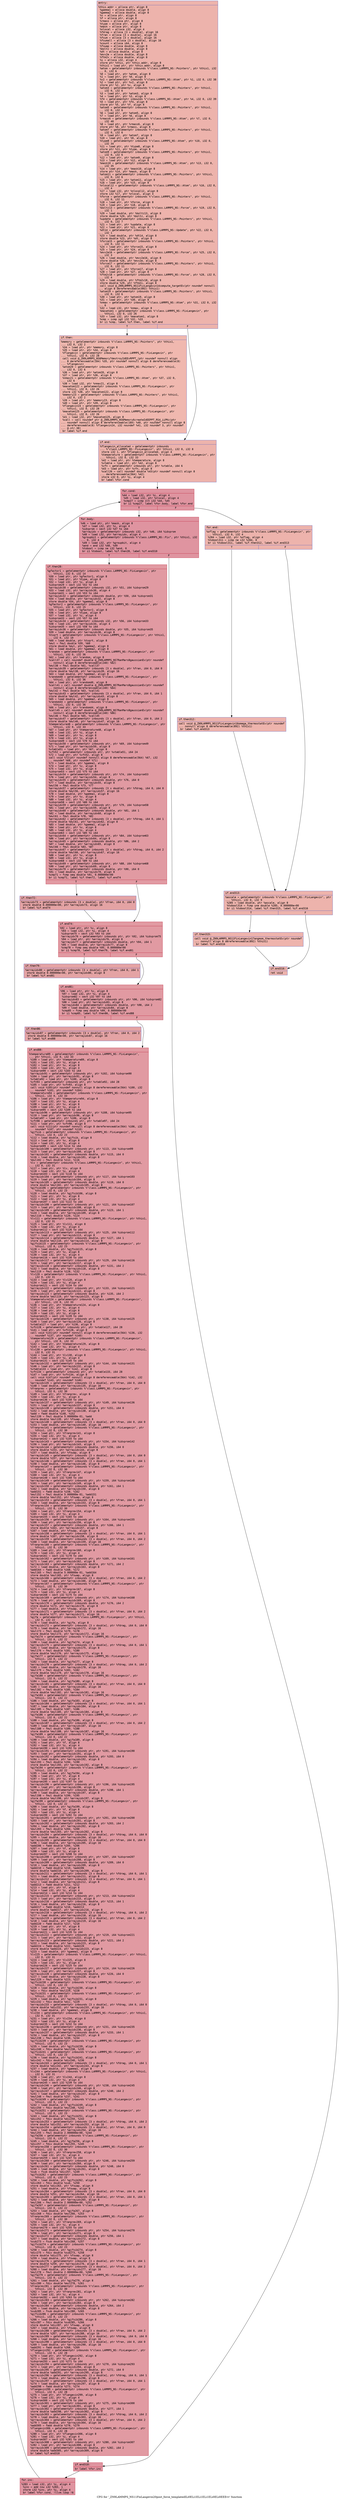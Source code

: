 digraph "CFG for '_ZN9LAMMPS_NS11FixLangevin20post_force_templatedILi0ELi1ELi1ELi1ELi0ELi0EEEvv' function" {
	label="CFG for '_ZN9LAMMPS_NS11FixLangevin20post_force_templatedILi0ELi1ELi1ELi1ELi0ELi0EEEvv' function";

	Node0x55e6b206ed30 [shape=record,color="#3d50c3ff", style=filled, fillcolor="#d6524470" fontname="Courier",label="{entry:\l|  %this.addr = alloca ptr, align 8\l  %gamma1 = alloca double, align 8\l  %gamma2 = alloca double, align 8\l  %v = alloca ptr, align 8\l  %f = alloca ptr, align 8\l  %rmass = alloca ptr, align 8\l  %type = alloca ptr, align 8\l  %mask = alloca ptr, align 8\l  %nlocal = alloca i32, align 4\l  %fdrag = alloca [3 x double], align 16\l  %fran = alloca [3 x double], align 16\l  %fsum = alloca [3 x double], align 16\l  %fsumall = alloca [3 x double], align 16\l  %count = alloca i64, align 8\l  %fswap = alloca double, align 8\l  %boltz = alloca double, align 8\l  %dt = alloca double, align 8\l  %mvv2e = alloca double, align 8\l  %ftm2v = alloca double, align 8\l  %i = alloca i32, align 4\l  store ptr %this, ptr %this.addr, align 8\l  %this1 = load ptr, ptr %this.addr, align 8\l  %atom = getelementptr inbounds %\"class.LAMMPS_NS::Pointers\", ptr %this1, i32\l... 0, i32 6\l  %0 = load ptr, ptr %atom, align 8\l  %1 = load ptr, ptr %0, align 8\l  %v2 = getelementptr inbounds %\"class.LAMMPS_NS::Atom\", ptr %1, i32 0, i32 38\l  %2 = load ptr, ptr %v2, align 8\l  store ptr %2, ptr %v, align 8\l  %atom3 = getelementptr inbounds %\"class.LAMMPS_NS::Pointers\", ptr %this1,\l... i32 0, i32 6\l  %3 = load ptr, ptr %atom3, align 8\l  %4 = load ptr, ptr %3, align 8\l  %f4 = getelementptr inbounds %\"class.LAMMPS_NS::Atom\", ptr %4, i32 0, i32 39\l  %5 = load ptr, ptr %f4, align 8\l  store ptr %5, ptr %f, align 8\l  %atom5 = getelementptr inbounds %\"class.LAMMPS_NS::Pointers\", ptr %this1,\l... i32 0, i32 6\l  %6 = load ptr, ptr %atom5, align 8\l  %7 = load ptr, ptr %6, align 8\l  %rmass6 = getelementptr inbounds %\"class.LAMMPS_NS::Atom\", ptr %7, i32 0,\l... i32 40\l  %8 = load ptr, ptr %rmass6, align 8\l  store ptr %8, ptr %rmass, align 8\l  %atom7 = getelementptr inbounds %\"class.LAMMPS_NS::Pointers\", ptr %this1,\l... i32 0, i32 6\l  %9 = load ptr, ptr %atom7, align 8\l  %10 = load ptr, ptr %9, align 8\l  %type8 = getelementptr inbounds %\"class.LAMMPS_NS::Atom\", ptr %10, i32 0,\l... i32 34\l  %11 = load ptr, ptr %type8, align 8\l  store ptr %11, ptr %type, align 8\l  %atom9 = getelementptr inbounds %\"class.LAMMPS_NS::Pointers\", ptr %this1,\l... i32 0, i32 6\l  %12 = load ptr, ptr %atom9, align 8\l  %13 = load ptr, ptr %12, align 8\l  %mask10 = getelementptr inbounds %\"class.LAMMPS_NS::Atom\", ptr %13, i32 0,\l... i32 35\l  %14 = load ptr, ptr %mask10, align 8\l  store ptr %14, ptr %mask, align 8\l  %atom11 = getelementptr inbounds %\"class.LAMMPS_NS::Pointers\", ptr %this1,\l... i32 0, i32 6\l  %15 = load ptr, ptr %atom11, align 8\l  %16 = load ptr, ptr %15, align 8\l  %nlocal12 = getelementptr inbounds %\"class.LAMMPS_NS::Atom\", ptr %16, i32 0,\l... i32 4\l  %17 = load i32, ptr %nlocal12, align 8\l  store i32 %17, ptr %nlocal, align 4\l  %force = getelementptr inbounds %\"class.LAMMPS_NS::Pointers\", ptr %this1,\l... i32 0, i32 11\l  %18 = load ptr, ptr %force, align 8\l  %19 = load ptr, ptr %18, align 8\l  %boltz13 = getelementptr inbounds %\"class.LAMMPS_NS::Force\", ptr %19, i32 0,\l... i32 1\l  %20 = load double, ptr %boltz13, align 8\l  store double %20, ptr %boltz, align 8\l  %update = getelementptr inbounds %\"class.LAMMPS_NS::Pointers\", ptr %this1,\l... i32 0, i32 7\l  %21 = load ptr, ptr %update, align 8\l  %22 = load ptr, ptr %21, align 8\l  %dt14 = getelementptr inbounds %\"class.LAMMPS_NS::Update\", ptr %22, i32 0,\l... i32 1\l  %23 = load double, ptr %dt14, align 8\l  store double %23, ptr %dt, align 8\l  %force15 = getelementptr inbounds %\"class.LAMMPS_NS::Pointers\", ptr %this1,\l... i32 0, i32 11\l  %24 = load ptr, ptr %force15, align 8\l  %25 = load ptr, ptr %24, align 8\l  %mvv2e16 = getelementptr inbounds %\"class.LAMMPS_NS::Force\", ptr %25, i32 0,\l... i32 3\l  %26 = load double, ptr %mvv2e16, align 8\l  store double %26, ptr %mvv2e, align 8\l  %force17 = getelementptr inbounds %\"class.LAMMPS_NS::Pointers\", ptr %this1,\l... i32 0, i32 11\l  %27 = load ptr, ptr %force17, align 8\l  %28 = load ptr, ptr %27, align 8\l  %ftm2v18 = getelementptr inbounds %\"class.LAMMPS_NS::Force\", ptr %28, i32 0,\l... i32 4\l  %29 = load double, ptr %ftm2v18, align 8\l  store double %29, ptr %ftm2v, align 8\l  call void @_ZN9LAMMPS_NS11FixLangevin14compute_targetEv(ptr noundef nonnull\l... align 8 dereferenceable(892) %this1)\l  %atom19 = getelementptr inbounds %\"class.LAMMPS_NS::Pointers\", ptr %this1,\l... i32 0, i32 6\l  %30 = load ptr, ptr %atom19, align 8\l  %31 = load ptr, ptr %30, align 8\l  %nmax = getelementptr inbounds %\"class.LAMMPS_NS::Atom\", ptr %31, i32 0, i32\l... 6\l  %32 = load i32, ptr %nmax, align 8\l  %maxatom1 = getelementptr inbounds %\"class.LAMMPS_NS::FixLangevin\", ptr\l... %this1, i32 0, i32 26\l  %33 = load i32, ptr %maxatom1, align 8\l  %cmp = icmp sgt i32 %32, %33\l  br i1 %cmp, label %if.then, label %if.end\l|{<s0>T|<s1>F}}"];
	Node0x55e6b206ed30:s0 -> Node0x55e6b20859b0[tooltip="entry -> if.then\nProbability 50.00%" ];
	Node0x55e6b206ed30:s1 -> Node0x55e6b2085a20[tooltip="entry -> if.end\nProbability 50.00%" ];
	Node0x55e6b20859b0 [shape=record,color="#3d50c3ff", style=filled, fillcolor="#dc5d4a70" fontname="Courier",label="{if.then:\l|  %memory = getelementptr inbounds %\"class.LAMMPS_NS::Pointers\", ptr %this1,\l... i32 0, i32 2\l  %34 = load ptr, ptr %memory, align 8\l  %35 = load ptr, ptr %34, align 8\l  %flangevin = getelementptr inbounds %\"class.LAMMPS_NS::FixLangevin\", ptr\l... %this1, i32 0, i32 28\l  call void @_ZN9LAMMPS_NS6Memory7destroyIdEEvRPPT_(ptr noundef nonnull align\l... 8 dereferenceable(184) %35, ptr noundef nonnull align 8 dereferenceable(8)\l... %flangevin)\l  %atom20 = getelementptr inbounds %\"class.LAMMPS_NS::Pointers\", ptr %this1,\l... i32 0, i32 6\l  %36 = load ptr, ptr %atom20, align 8\l  %37 = load ptr, ptr %36, align 8\l  %nmax21 = getelementptr inbounds %\"class.LAMMPS_NS::Atom\", ptr %37, i32 0,\l... i32 6\l  %38 = load i32, ptr %nmax21, align 8\l  %maxatom122 = getelementptr inbounds %\"class.LAMMPS_NS::FixLangevin\", ptr\l... %this1, i32 0, i32 26\l  store i32 %38, ptr %maxatom122, align 8\l  %memory23 = getelementptr inbounds %\"class.LAMMPS_NS::Pointers\", ptr %this1,\l... i32 0, i32 2\l  %39 = load ptr, ptr %memory23, align 8\l  %40 = load ptr, ptr %39, align 8\l  %flangevin24 = getelementptr inbounds %\"class.LAMMPS_NS::FixLangevin\", ptr\l... %this1, i32 0, i32 28\l  %maxatom125 = getelementptr inbounds %\"class.LAMMPS_NS::FixLangevin\", ptr\l... %this1, i32 0, i32 26\l  %41 = load i32, ptr %maxatom125, align 8\l  %call = call noundef ptr @_ZN9LAMMPS_NS6Memory6createIdEEPPT_RS4_iiPKc(ptr\l... noundef nonnull align 8 dereferenceable(184) %40, ptr noundef nonnull align 8\l... dereferenceable(8) %flangevin24, i32 noundef %41, i32 noundef 3, ptr noundef\l... @.str.38)\l  br label %if.end\l}"];
	Node0x55e6b20859b0 -> Node0x55e6b2085a20[tooltip="if.then -> if.end\nProbability 100.00%" ];
	Node0x55e6b2085a20 [shape=record,color="#3d50c3ff", style=filled, fillcolor="#d6524470" fontname="Courier",label="{if.end:\l|  %flangevin_allocated = getelementptr inbounds\l... %\"class.LAMMPS_NS::FixLangevin\", ptr %this1, i32 0, i32 8\l  store i32 1, ptr %flangevin_allocated, align 4\l  %temperature = getelementptr inbounds %\"class.LAMMPS_NS::FixLangevin\", ptr\l... %this1, i32 0, i32 33\l  %42 = load ptr, ptr %temperature, align 8\l  %vtable = load ptr, ptr %42, align 8\l  %vfn = getelementptr inbounds ptr, ptr %vtable, i64 6\l  %43 = load ptr, ptr %vfn, align 8\l  %call26 = call noundef double %43(ptr noundef nonnull align 8\l... dereferenceable(564) %42)\l  store i32 0, ptr %i, align 4\l  br label %for.cond\l}"];
	Node0x55e6b2085a20 -> Node0x55e6b2087430[tooltip="if.end -> for.cond\nProbability 100.00%" ];
	Node0x55e6b2087430 [shape=record,color="#b70d28ff", style=filled, fillcolor="#b70d2870" fontname="Courier",label="{for.cond:\l|  %44 = load i32, ptr %i, align 4\l  %45 = load i32, ptr %nlocal, align 4\l  %cmp27 = icmp slt i32 %44, %45\l  br i1 %cmp27, label %for.body, label %for.end\l|{<s0>T|<s1>F}}"];
	Node0x55e6b2087430:s0 -> Node0x55e6b20876a0[tooltip="for.cond -> for.body\nProbability 96.88%" ];
	Node0x55e6b2087430:s1 -> Node0x55e6b20876f0[tooltip="for.cond -> for.end\nProbability 3.12%" ];
	Node0x55e6b20876a0 [shape=record,color="#b70d28ff", style=filled, fillcolor="#b70d2870" fontname="Courier",label="{for.body:\l|  %46 = load ptr, ptr %mask, align 8\l  %47 = load i32, ptr %i, align 4\l  %idxprom = sext i32 %47 to i64\l  %arrayidx = getelementptr inbounds i32, ptr %46, i64 %idxprom\l  %48 = load i32, ptr %arrayidx, align 4\l  %groupbit = getelementptr inbounds %\"class.LAMMPS_NS::Fix\", ptr %this1, i32\l... 0, i32 4\l  %49 = load i32, ptr %groupbit, align 4\l  %and = and i32 %48, %49\l  %tobool = icmp ne i32 %and, 0\l  br i1 %tobool, label %if.then28, label %if.end310\l|{<s0>T|<s1>F}}"];
	Node0x55e6b20876a0:s0 -> Node0x55e6b20885d0[tooltip="for.body -> if.then28\nProbability 62.50%" ];
	Node0x55e6b20876a0:s1 -> Node0x55e6b2088650[tooltip="for.body -> if.end310\nProbability 37.50%" ];
	Node0x55e6b20885d0 [shape=record,color="#b70d28ff", style=filled, fillcolor="#bb1b2c70" fontname="Courier",label="{if.then28:\l|  %gfactor1 = getelementptr inbounds %\"class.LAMMPS_NS::FixLangevin\", ptr\l... %this1, i32 0, i32 14\l  %50 = load ptr, ptr %gfactor1, align 8\l  %51 = load ptr, ptr %type, align 8\l  %52 = load i32, ptr %i, align 4\l  %idxprom29 = sext i32 %52 to i64\l  %arrayidx30 = getelementptr inbounds i32, ptr %51, i64 %idxprom29\l  %53 = load i32, ptr %arrayidx30, align 4\l  %idxprom31 = sext i32 %53 to i64\l  %arrayidx32 = getelementptr inbounds double, ptr %50, i64 %idxprom31\l  %54 = load double, ptr %arrayidx32, align 8\l  store double %54, ptr %gamma1, align 8\l  %gfactor2 = getelementptr inbounds %\"class.LAMMPS_NS::FixLangevin\", ptr\l... %this1, i32 0, i32 15\l  %55 = load ptr, ptr %gfactor2, align 8\l  %56 = load ptr, ptr %type, align 8\l  %57 = load i32, ptr %i, align 4\l  %idxprom33 = sext i32 %57 to i64\l  %arrayidx34 = getelementptr inbounds i32, ptr %56, i64 %idxprom33\l  %58 = load i32, ptr %arrayidx34, align 4\l  %idxprom35 = sext i32 %58 to i64\l  %arrayidx36 = getelementptr inbounds double, ptr %55, i64 %idxprom35\l  %59 = load double, ptr %arrayidx36, align 8\l  %tsqrt = getelementptr inbounds %\"class.LAMMPS_NS::FixLangevin\", ptr %this1,\l... i32 0, i32 19\l  %60 = load double, ptr %tsqrt, align 8\l  %mul = fmul double %59, %60\l  store double %mul, ptr %gamma2, align 8\l  %61 = load double, ptr %gamma2, align 8\l  %random = getelementptr inbounds %\"class.LAMMPS_NS::FixLangevin\", ptr\l... %this1, i32 0, i32 36\l  %62 = load ptr, ptr %random, align 8\l  %call37 = call noundef double @_ZN9LAMMPS_NS7RanMars8gaussianEv(ptr noundef\l... nonnull align 8 dereferenceable(240) %62)\l  %mul38 = fmul double %61, %call37\l  %arrayidx39 = getelementptr inbounds [3 x double], ptr %fran, i64 0, i64 0\l  store double %mul38, ptr %arrayidx39, align 16\l  %63 = load double, ptr %gamma2, align 8\l  %random40 = getelementptr inbounds %\"class.LAMMPS_NS::FixLangevin\", ptr\l... %this1, i32 0, i32 36\l  %64 = load ptr, ptr %random40, align 8\l  %call41 = call noundef double @_ZN9LAMMPS_NS7RanMars8gaussianEv(ptr noundef\l... nonnull align 8 dereferenceable(240) %64)\l  %mul42 = fmul double %63, %call41\l  %arrayidx43 = getelementptr inbounds [3 x double], ptr %fran, i64 0, i64 1\l  store double %mul42, ptr %arrayidx43, align 8\l  %65 = load double, ptr %gamma2, align 8\l  %random44 = getelementptr inbounds %\"class.LAMMPS_NS::FixLangevin\", ptr\l... %this1, i32 0, i32 36\l  %66 = load ptr, ptr %random44, align 8\l  %call45 = call noundef double @_ZN9LAMMPS_NS7RanMars8gaussianEv(ptr noundef\l... nonnull align 8 dereferenceable(240) %66)\l  %mul46 = fmul double %65, %call45\l  %arrayidx47 = getelementptr inbounds [3 x double], ptr %fran, i64 0, i64 2\l  store double %mul46, ptr %arrayidx47, align 16\l  %temperature48 = getelementptr inbounds %\"class.LAMMPS_NS::FixLangevin\", ptr\l... %this1, i32 0, i32 33\l  %67 = load ptr, ptr %temperature48, align 8\l  %68 = load i32, ptr %i, align 4\l  %69 = load ptr, ptr %v, align 8\l  %70 = load i32, ptr %i, align 4\l  %idxprom49 = sext i32 %70 to i64\l  %arrayidx50 = getelementptr inbounds ptr, ptr %69, i64 %idxprom49\l  %71 = load ptr, ptr %arrayidx50, align 8\l  %vtable51 = load ptr, ptr %67, align 8\l  %vfn52 = getelementptr inbounds ptr, ptr %vtable51, i64 24\l  %72 = load ptr, ptr %vfn52, align 8\l  call void %72(ptr noundef nonnull align 8 dereferenceable(564) %67, i32\l... noundef %68, ptr noundef %71)\l  %73 = load double, ptr %gamma1, align 8\l  %74 = load ptr, ptr %v, align 8\l  %75 = load i32, ptr %i, align 4\l  %idxprom53 = sext i32 %75 to i64\l  %arrayidx54 = getelementptr inbounds ptr, ptr %74, i64 %idxprom53\l  %76 = load ptr, ptr %arrayidx54, align 8\l  %arrayidx55 = getelementptr inbounds double, ptr %76, i64 0\l  %77 = load double, ptr %arrayidx55, align 8\l  %mul56 = fmul double %73, %77\l  %arrayidx57 = getelementptr inbounds [3 x double], ptr %fdrag, i64 0, i64 0\l  store double %mul56, ptr %arrayidx57, align 16\l  %78 = load double, ptr %gamma1, align 8\l  %79 = load ptr, ptr %v, align 8\l  %80 = load i32, ptr %i, align 4\l  %idxprom58 = sext i32 %80 to i64\l  %arrayidx59 = getelementptr inbounds ptr, ptr %79, i64 %idxprom58\l  %81 = load ptr, ptr %arrayidx59, align 8\l  %arrayidx60 = getelementptr inbounds double, ptr %81, i64 1\l  %82 = load double, ptr %arrayidx60, align 8\l  %mul61 = fmul double %78, %82\l  %arrayidx62 = getelementptr inbounds [3 x double], ptr %fdrag, i64 0, i64 1\l  store double %mul61, ptr %arrayidx62, align 8\l  %83 = load double, ptr %gamma1, align 8\l  %84 = load ptr, ptr %v, align 8\l  %85 = load i32, ptr %i, align 4\l  %idxprom63 = sext i32 %85 to i64\l  %arrayidx64 = getelementptr inbounds ptr, ptr %84, i64 %idxprom63\l  %86 = load ptr, ptr %arrayidx64, align 8\l  %arrayidx65 = getelementptr inbounds double, ptr %86, i64 2\l  %87 = load double, ptr %arrayidx65, align 8\l  %mul66 = fmul double %83, %87\l  %arrayidx67 = getelementptr inbounds [3 x double], ptr %fdrag, i64 0, i64 2\l  store double %mul66, ptr %arrayidx67, align 16\l  %88 = load ptr, ptr %v, align 8\l  %89 = load i32, ptr %i, align 4\l  %idxprom68 = sext i32 %89 to i64\l  %arrayidx69 = getelementptr inbounds ptr, ptr %88, i64 %idxprom68\l  %90 = load ptr, ptr %arrayidx69, align 8\l  %arrayidx70 = getelementptr inbounds double, ptr %90, i64 0\l  %91 = load double, ptr %arrayidx70, align 8\l  %cmp71 = fcmp oeq double %91, 0.000000e+00\l  br i1 %cmp71, label %if.then72, label %if.end74\l|{<s0>T|<s1>F}}"];
	Node0x55e6b20885d0:s0 -> Node0x55e6b208ce40[tooltip="if.then28 -> if.then72\nProbability 62.50%" ];
	Node0x55e6b20885d0:s1 -> Node0x55e6b208cec0[tooltip="if.then28 -> if.end74\nProbability 37.50%" ];
	Node0x55e6b208ce40 [shape=record,color="#3d50c3ff", style=filled, fillcolor="#c32e3170" fontname="Courier",label="{if.then72:\l|  %arrayidx73 = getelementptr inbounds [3 x double], ptr %fran, i64 0, i64 0\l  store double 0.000000e+00, ptr %arrayidx73, align 16\l  br label %if.end74\l}"];
	Node0x55e6b208ce40 -> Node0x55e6b208cec0[tooltip="if.then72 -> if.end74\nProbability 100.00%" ];
	Node0x55e6b208cec0 [shape=record,color="#b70d28ff", style=filled, fillcolor="#bb1b2c70" fontname="Courier",label="{if.end74:\l|  %92 = load ptr, ptr %v, align 8\l  %93 = load i32, ptr %i, align 4\l  %idxprom75 = sext i32 %93 to i64\l  %arrayidx76 = getelementptr inbounds ptr, ptr %92, i64 %idxprom75\l  %94 = load ptr, ptr %arrayidx76, align 8\l  %arrayidx77 = getelementptr inbounds double, ptr %94, i64 1\l  %95 = load double, ptr %arrayidx77, align 8\l  %cmp78 = fcmp oeq double %95, 0.000000e+00\l  br i1 %cmp78, label %if.then79, label %if.end81\l|{<s0>T|<s1>F}}"];
	Node0x55e6b208cec0:s0 -> Node0x55e6b20879c0[tooltip="if.end74 -> if.then79\nProbability 62.50%" ];
	Node0x55e6b208cec0:s1 -> Node0x55e6b2087a40[tooltip="if.end74 -> if.end81\nProbability 37.50%" ];
	Node0x55e6b20879c0 [shape=record,color="#3d50c3ff", style=filled, fillcolor="#c32e3170" fontname="Courier",label="{if.then79:\l|  %arrayidx80 = getelementptr inbounds [3 x double], ptr %fran, i64 0, i64 1\l  store double 0.000000e+00, ptr %arrayidx80, align 8\l  br label %if.end81\l}"];
	Node0x55e6b20879c0 -> Node0x55e6b2087a40[tooltip="if.then79 -> if.end81\nProbability 100.00%" ];
	Node0x55e6b2087a40 [shape=record,color="#b70d28ff", style=filled, fillcolor="#bb1b2c70" fontname="Courier",label="{if.end81:\l|  %96 = load ptr, ptr %v, align 8\l  %97 = load i32, ptr %i, align 4\l  %idxprom82 = sext i32 %97 to i64\l  %arrayidx83 = getelementptr inbounds ptr, ptr %96, i64 %idxprom82\l  %98 = load ptr, ptr %arrayidx83, align 8\l  %arrayidx84 = getelementptr inbounds double, ptr %98, i64 2\l  %99 = load double, ptr %arrayidx84, align 8\l  %cmp85 = fcmp oeq double %99, 0.000000e+00\l  br i1 %cmp85, label %if.then86, label %if.end88\l|{<s0>T|<s1>F}}"];
	Node0x55e6b2087a40:s0 -> Node0x55e6b208e780[tooltip="if.end81 -> if.then86\nProbability 62.50%" ];
	Node0x55e6b2087a40:s1 -> Node0x55e6b208e800[tooltip="if.end81 -> if.end88\nProbability 37.50%" ];
	Node0x55e6b208e780 [shape=record,color="#3d50c3ff", style=filled, fillcolor="#c32e3170" fontname="Courier",label="{if.then86:\l|  %arrayidx87 = getelementptr inbounds [3 x double], ptr %fran, i64 0, i64 2\l  store double 0.000000e+00, ptr %arrayidx87, align 16\l  br label %if.end88\l}"];
	Node0x55e6b208e780 -> Node0x55e6b208e800[tooltip="if.then86 -> if.end88\nProbability 100.00%" ];
	Node0x55e6b208e800 [shape=record,color="#b70d28ff", style=filled, fillcolor="#bb1b2c70" fontname="Courier",label="{if.end88:\l|  %temperature89 = getelementptr inbounds %\"class.LAMMPS_NS::FixLangevin\",\l... ptr %this1, i32 0, i32 33\l  %100 = load ptr, ptr %temperature89, align 8\l  %101 = load i32, ptr %i, align 4\l  %102 = load ptr, ptr %v, align 8\l  %103 = load i32, ptr %i, align 4\l  %idxprom90 = sext i32 %103 to i64\l  %arrayidx91 = getelementptr inbounds ptr, ptr %102, i64 %idxprom90\l  %104 = load ptr, ptr %arrayidx91, align 8\l  %vtable92 = load ptr, ptr %100, align 8\l  %vfn93 = getelementptr inbounds ptr, ptr %vtable92, i64 28\l  %105 = load ptr, ptr %vfn93, align 8\l  call void %105(ptr noundef nonnull align 8 dereferenceable(564) %100, i32\l... noundef %101, ptr noundef %104)\l  %temperature94 = getelementptr inbounds %\"class.LAMMPS_NS::FixLangevin\", ptr\l... %this1, i32 0, i32 33\l  %106 = load ptr, ptr %temperature94, align 8\l  %107 = load i32, ptr %i, align 4\l  %108 = load ptr, ptr %v, align 8\l  %109 = load i32, ptr %i, align 4\l  %idxprom95 = sext i32 %109 to i64\l  %arrayidx96 = getelementptr inbounds ptr, ptr %108, i64 %idxprom95\l  %110 = load ptr, ptr %arrayidx96, align 8\l  %vtable97 = load ptr, ptr %106, align 8\l  %vfn98 = getelementptr inbounds ptr, ptr %vtable97, i64 24\l  %111 = load ptr, ptr %vfn98, align 8\l  call void %111(ptr noundef nonnull align 8 dereferenceable(564) %106, i32\l... noundef %107, ptr noundef %110)\l  %gjfsib = getelementptr inbounds %\"class.LAMMPS_NS::FixLangevin\", ptr\l... %this1, i32 0, i32 23\l  %112 = load double, ptr %gjfsib, align 8\l  %113 = load ptr, ptr %v, align 8\l  %114 = load i32, ptr %i, align 4\l  %idxprom99 = sext i32 %114 to i64\l  %arrayidx100 = getelementptr inbounds ptr, ptr %113, i64 %idxprom99\l  %115 = load ptr, ptr %arrayidx100, align 8\l  %arrayidx101 = getelementptr inbounds double, ptr %115, i64 0\l  %116 = load double, ptr %arrayidx101, align 8\l  %mul102 = fmul double %112, %116\l  %lv = getelementptr inbounds %\"class.LAMMPS_NS::FixLangevin\", ptr %this1,\l... i32 0, i32 31\l  %117 = load ptr, ptr %lv, align 8\l  %118 = load i32, ptr %i, align 4\l  %idxprom103 = sext i32 %118 to i64\l  %arrayidx104 = getelementptr inbounds ptr, ptr %117, i64 %idxprom103\l  %119 = load ptr, ptr %arrayidx104, align 8\l  %arrayidx105 = getelementptr inbounds double, ptr %119, i64 0\l  store double %mul102, ptr %arrayidx105, align 8\l  %gjfsib106 = getelementptr inbounds %\"class.LAMMPS_NS::FixLangevin\", ptr\l... %this1, i32 0, i32 23\l  %120 = load double, ptr %gjfsib106, align 8\l  %121 = load ptr, ptr %v, align 8\l  %122 = load i32, ptr %i, align 4\l  %idxprom107 = sext i32 %122 to i64\l  %arrayidx108 = getelementptr inbounds ptr, ptr %121, i64 %idxprom107\l  %123 = load ptr, ptr %arrayidx108, align 8\l  %arrayidx109 = getelementptr inbounds double, ptr %123, i64 1\l  %124 = load double, ptr %arrayidx109, align 8\l  %mul110 = fmul double %120, %124\l  %lv111 = getelementptr inbounds %\"class.LAMMPS_NS::FixLangevin\", ptr %this1,\l... i32 0, i32 31\l  %125 = load ptr, ptr %lv111, align 8\l  %126 = load i32, ptr %i, align 4\l  %idxprom112 = sext i32 %126 to i64\l  %arrayidx113 = getelementptr inbounds ptr, ptr %125, i64 %idxprom112\l  %127 = load ptr, ptr %arrayidx113, align 8\l  %arrayidx114 = getelementptr inbounds double, ptr %127, i64 1\l  store double %mul110, ptr %arrayidx114, align 8\l  %gjfsib115 = getelementptr inbounds %\"class.LAMMPS_NS::FixLangevin\", ptr\l... %this1, i32 0, i32 23\l  %128 = load double, ptr %gjfsib115, align 8\l  %129 = load ptr, ptr %v, align 8\l  %130 = load i32, ptr %i, align 4\l  %idxprom116 = sext i32 %130 to i64\l  %arrayidx117 = getelementptr inbounds ptr, ptr %129, i64 %idxprom116\l  %131 = load ptr, ptr %arrayidx117, align 8\l  %arrayidx118 = getelementptr inbounds double, ptr %131, i64 2\l  %132 = load double, ptr %arrayidx118, align 8\l  %mul119 = fmul double %128, %132\l  %lv120 = getelementptr inbounds %\"class.LAMMPS_NS::FixLangevin\", ptr %this1,\l... i32 0, i32 31\l  %133 = load ptr, ptr %lv120, align 8\l  %134 = load i32, ptr %i, align 4\l  %idxprom121 = sext i32 %134 to i64\l  %arrayidx122 = getelementptr inbounds ptr, ptr %133, i64 %idxprom121\l  %135 = load ptr, ptr %arrayidx122, align 8\l  %arrayidx123 = getelementptr inbounds double, ptr %135, i64 2\l  store double %mul119, ptr %arrayidx123, align 8\l  %temperature124 = getelementptr inbounds %\"class.LAMMPS_NS::FixLangevin\",\l... ptr %this1, i32 0, i32 33\l  %136 = load ptr, ptr %temperature124, align 8\l  %137 = load i32, ptr %i, align 4\l  %138 = load ptr, ptr %v, align 8\l  %139 = load i32, ptr %i, align 4\l  %idxprom125 = sext i32 %139 to i64\l  %arrayidx126 = getelementptr inbounds ptr, ptr %138, i64 %idxprom125\l  %140 = load ptr, ptr %arrayidx126, align 8\l  %vtable127 = load ptr, ptr %136, align 8\l  %vfn128 = getelementptr inbounds ptr, ptr %vtable127, i64 28\l  %141 = load ptr, ptr %vfn128, align 8\l  call void %141(ptr noundef nonnull align 8 dereferenceable(564) %136, i32\l... noundef %137, ptr noundef %140)\l  %temperature129 = getelementptr inbounds %\"class.LAMMPS_NS::FixLangevin\",\l... ptr %this1, i32 0, i32 33\l  %142 = load ptr, ptr %temperature129, align 8\l  %143 = load i32, ptr %i, align 4\l  %lv130 = getelementptr inbounds %\"class.LAMMPS_NS::FixLangevin\", ptr %this1,\l... i32 0, i32 31\l  %144 = load ptr, ptr %lv130, align 8\l  %145 = load i32, ptr %i, align 4\l  %idxprom131 = sext i32 %145 to i64\l  %arrayidx132 = getelementptr inbounds ptr, ptr %144, i64 %idxprom131\l  %146 = load ptr, ptr %arrayidx132, align 8\l  %vtable133 = load ptr, ptr %142, align 8\l  %vfn134 = getelementptr inbounds ptr, ptr %vtable133, i64 28\l  %147 = load ptr, ptr %vfn134, align 8\l  call void %147(ptr noundef nonnull align 8 dereferenceable(564) %142, i32\l... noundef %143, ptr noundef %146)\l  %arrayidx135 = getelementptr inbounds [3 x double], ptr %fran, i64 0, i64 0\l  %148 = load double, ptr %arrayidx135, align 16\l  %franprev = getelementptr inbounds %\"class.LAMMPS_NS::FixLangevin\", ptr\l... %this1, i32 0, i32 30\l  %149 = load ptr, ptr %franprev, align 8\l  %150 = load i32, ptr %i, align 4\l  %idxprom136 = sext i32 %150 to i64\l  %arrayidx137 = getelementptr inbounds ptr, ptr %149, i64 %idxprom136\l  %151 = load ptr, ptr %arrayidx137, align 8\l  %arrayidx138 = getelementptr inbounds double, ptr %151, i64 0\l  %152 = load double, ptr %arrayidx138, align 8\l  %add = fadd double %148, %152\l  %mul139 = fmul double 5.000000e-01, %add\l  store double %mul139, ptr %fswap, align 8\l  %arrayidx140 = getelementptr inbounds [3 x double], ptr %fran, i64 0, i64 0\l  %153 = load double, ptr %arrayidx140, align 16\l  %franprev141 = getelementptr inbounds %\"class.LAMMPS_NS::FixLangevin\", ptr\l... %this1, i32 0, i32 30\l  %154 = load ptr, ptr %franprev141, align 8\l  %155 = load i32, ptr %i, align 4\l  %idxprom142 = sext i32 %155 to i64\l  %arrayidx143 = getelementptr inbounds ptr, ptr %154, i64 %idxprom142\l  %156 = load ptr, ptr %arrayidx143, align 8\l  %arrayidx144 = getelementptr inbounds double, ptr %156, i64 0\l  store double %153, ptr %arrayidx144, align 8\l  %157 = load double, ptr %fswap, align 8\l  %arrayidx145 = getelementptr inbounds [3 x double], ptr %fran, i64 0, i64 0\l  store double %157, ptr %arrayidx145, align 16\l  %arrayidx146 = getelementptr inbounds [3 x double], ptr %fran, i64 0, i64 1\l  %158 = load double, ptr %arrayidx146, align 8\l  %franprev147 = getelementptr inbounds %\"class.LAMMPS_NS::FixLangevin\", ptr\l... %this1, i32 0, i32 30\l  %159 = load ptr, ptr %franprev147, align 8\l  %160 = load i32, ptr %i, align 4\l  %idxprom148 = sext i32 %160 to i64\l  %arrayidx149 = getelementptr inbounds ptr, ptr %159, i64 %idxprom148\l  %161 = load ptr, ptr %arrayidx149, align 8\l  %arrayidx150 = getelementptr inbounds double, ptr %161, i64 1\l  %162 = load double, ptr %arrayidx150, align 8\l  %add151 = fadd double %158, %162\l  %mul152 = fmul double 5.000000e-01, %add151\l  store double %mul152, ptr %fswap, align 8\l  %arrayidx153 = getelementptr inbounds [3 x double], ptr %fran, i64 0, i64 1\l  %163 = load double, ptr %arrayidx153, align 8\l  %franprev154 = getelementptr inbounds %\"class.LAMMPS_NS::FixLangevin\", ptr\l... %this1, i32 0, i32 30\l  %164 = load ptr, ptr %franprev154, align 8\l  %165 = load i32, ptr %i, align 4\l  %idxprom155 = sext i32 %165 to i64\l  %arrayidx156 = getelementptr inbounds ptr, ptr %164, i64 %idxprom155\l  %166 = load ptr, ptr %arrayidx156, align 8\l  %arrayidx157 = getelementptr inbounds double, ptr %166, i64 1\l  store double %163, ptr %arrayidx157, align 8\l  %167 = load double, ptr %fswap, align 8\l  %arrayidx158 = getelementptr inbounds [3 x double], ptr %fran, i64 0, i64 1\l  store double %167, ptr %arrayidx158, align 8\l  %arrayidx159 = getelementptr inbounds [3 x double], ptr %fran, i64 0, i64 2\l  %168 = load double, ptr %arrayidx159, align 16\l  %franprev160 = getelementptr inbounds %\"class.LAMMPS_NS::FixLangevin\", ptr\l... %this1, i32 0, i32 30\l  %169 = load ptr, ptr %franprev160, align 8\l  %170 = load i32, ptr %i, align 4\l  %idxprom161 = sext i32 %170 to i64\l  %arrayidx162 = getelementptr inbounds ptr, ptr %169, i64 %idxprom161\l  %171 = load ptr, ptr %arrayidx162, align 8\l  %arrayidx163 = getelementptr inbounds double, ptr %171, i64 2\l  %172 = load double, ptr %arrayidx163, align 8\l  %add164 = fadd double %168, %172\l  %mul165 = fmul double 5.000000e-01, %add164\l  store double %mul165, ptr %fswap, align 8\l  %arrayidx166 = getelementptr inbounds [3 x double], ptr %fran, i64 0, i64 2\l  %173 = load double, ptr %arrayidx166, align 16\l  %franprev167 = getelementptr inbounds %\"class.LAMMPS_NS::FixLangevin\", ptr\l... %this1, i32 0, i32 30\l  %174 = load ptr, ptr %franprev167, align 8\l  %175 = load i32, ptr %i, align 4\l  %idxprom168 = sext i32 %175 to i64\l  %arrayidx169 = getelementptr inbounds ptr, ptr %174, i64 %idxprom168\l  %176 = load ptr, ptr %arrayidx169, align 8\l  %arrayidx170 = getelementptr inbounds double, ptr %176, i64 2\l  store double %173, ptr %arrayidx170, align 8\l  %177 = load double, ptr %fswap, align 8\l  %arrayidx171 = getelementptr inbounds [3 x double], ptr %fran, i64 0, i64 2\l  store double %177, ptr %arrayidx171, align 16\l  %gjfa = getelementptr inbounds %\"class.LAMMPS_NS::FixLangevin\", ptr %this1,\l... i32 0, i32 22\l  %178 = load double, ptr %gjfa, align 8\l  %arrayidx172 = getelementptr inbounds [3 x double], ptr %fdrag, i64 0, i64 0\l  %179 = load double, ptr %arrayidx172, align 16\l  %mul173 = fmul double %179, %178\l  store double %mul173, ptr %arrayidx172, align 16\l  %gjfa174 = getelementptr inbounds %\"class.LAMMPS_NS::FixLangevin\", ptr\l... %this1, i32 0, i32 22\l  %180 = load double, ptr %gjfa174, align 8\l  %arrayidx175 = getelementptr inbounds [3 x double], ptr %fdrag, i64 0, i64 1\l  %181 = load double, ptr %arrayidx175, align 8\l  %mul176 = fmul double %181, %180\l  store double %mul176, ptr %arrayidx175, align 8\l  %gjfa177 = getelementptr inbounds %\"class.LAMMPS_NS::FixLangevin\", ptr\l... %this1, i32 0, i32 22\l  %182 = load double, ptr %gjfa177, align 8\l  %arrayidx178 = getelementptr inbounds [3 x double], ptr %fdrag, i64 0, i64 2\l  %183 = load double, ptr %arrayidx178, align 16\l  %mul179 = fmul double %183, %182\l  store double %mul179, ptr %arrayidx178, align 16\l  %gjfa180 = getelementptr inbounds %\"class.LAMMPS_NS::FixLangevin\", ptr\l... %this1, i32 0, i32 22\l  %184 = load double, ptr %gjfa180, align 8\l  %arrayidx181 = getelementptr inbounds [3 x double], ptr %fran, i64 0, i64 0\l  %185 = load double, ptr %arrayidx181, align 16\l  %mul182 = fmul double %185, %184\l  store double %mul182, ptr %arrayidx181, align 16\l  %gjfa183 = getelementptr inbounds %\"class.LAMMPS_NS::FixLangevin\", ptr\l... %this1, i32 0, i32 22\l  %186 = load double, ptr %gjfa183, align 8\l  %arrayidx184 = getelementptr inbounds [3 x double], ptr %fran, i64 0, i64 1\l  %187 = load double, ptr %arrayidx184, align 8\l  %mul185 = fmul double %187, %186\l  store double %mul185, ptr %arrayidx184, align 8\l  %gjfa186 = getelementptr inbounds %\"class.LAMMPS_NS::FixLangevin\", ptr\l... %this1, i32 0, i32 22\l  %188 = load double, ptr %gjfa186, align 8\l  %arrayidx187 = getelementptr inbounds [3 x double], ptr %fran, i64 0, i64 2\l  %189 = load double, ptr %arrayidx187, align 16\l  %mul188 = fmul double %189, %188\l  store double %mul188, ptr %arrayidx187, align 16\l  %gjfa189 = getelementptr inbounds %\"class.LAMMPS_NS::FixLangevin\", ptr\l... %this1, i32 0, i32 22\l  %190 = load double, ptr %gjfa189, align 8\l  %191 = load ptr, ptr %f, align 8\l  %192 = load i32, ptr %i, align 4\l  %idxprom190 = sext i32 %192 to i64\l  %arrayidx191 = getelementptr inbounds ptr, ptr %191, i64 %idxprom190\l  %193 = load ptr, ptr %arrayidx191, align 8\l  %arrayidx192 = getelementptr inbounds double, ptr %193, i64 0\l  %194 = load double, ptr %arrayidx192, align 8\l  %mul193 = fmul double %194, %190\l  store double %mul193, ptr %arrayidx192, align 8\l  %gjfa194 = getelementptr inbounds %\"class.LAMMPS_NS::FixLangevin\", ptr\l... %this1, i32 0, i32 22\l  %195 = load double, ptr %gjfa194, align 8\l  %196 = load ptr, ptr %f, align 8\l  %197 = load i32, ptr %i, align 4\l  %idxprom195 = sext i32 %197 to i64\l  %arrayidx196 = getelementptr inbounds ptr, ptr %196, i64 %idxprom195\l  %198 = load ptr, ptr %arrayidx196, align 8\l  %arrayidx197 = getelementptr inbounds double, ptr %198, i64 1\l  %199 = load double, ptr %arrayidx197, align 8\l  %mul198 = fmul double %199, %195\l  store double %mul198, ptr %arrayidx197, align 8\l  %gjfa199 = getelementptr inbounds %\"class.LAMMPS_NS::FixLangevin\", ptr\l... %this1, i32 0, i32 22\l  %200 = load double, ptr %gjfa199, align 8\l  %201 = load ptr, ptr %f, align 8\l  %202 = load i32, ptr %i, align 4\l  %idxprom200 = sext i32 %202 to i64\l  %arrayidx201 = getelementptr inbounds ptr, ptr %201, i64 %idxprom200\l  %203 = load ptr, ptr %arrayidx201, align 8\l  %arrayidx202 = getelementptr inbounds double, ptr %203, i64 2\l  %204 = load double, ptr %arrayidx202, align 8\l  %mul203 = fmul double %204, %200\l  store double %mul203, ptr %arrayidx202, align 8\l  %arrayidx204 = getelementptr inbounds [3 x double], ptr %fdrag, i64 0, i64 0\l  %205 = load double, ptr %arrayidx204, align 16\l  %arrayidx205 = getelementptr inbounds [3 x double], ptr %fran, i64 0, i64 0\l  %206 = load double, ptr %arrayidx205, align 16\l  %add206 = fadd double %205, %206\l  %207 = load ptr, ptr %f, align 8\l  %208 = load i32, ptr %i, align 4\l  %idxprom207 = sext i32 %208 to i64\l  %arrayidx208 = getelementptr inbounds ptr, ptr %207, i64 %idxprom207\l  %209 = load ptr, ptr %arrayidx208, align 8\l  %arrayidx209 = getelementptr inbounds double, ptr %209, i64 0\l  %210 = load double, ptr %arrayidx209, align 8\l  %add210 = fadd double %210, %add206\l  store double %add210, ptr %arrayidx209, align 8\l  %arrayidx211 = getelementptr inbounds [3 x double], ptr %fdrag, i64 0, i64 1\l  %211 = load double, ptr %arrayidx211, align 8\l  %arrayidx212 = getelementptr inbounds [3 x double], ptr %fran, i64 0, i64 1\l  %212 = load double, ptr %arrayidx212, align 8\l  %add213 = fadd double %211, %212\l  %213 = load ptr, ptr %f, align 8\l  %214 = load i32, ptr %i, align 4\l  %idxprom214 = sext i32 %214 to i64\l  %arrayidx215 = getelementptr inbounds ptr, ptr %213, i64 %idxprom214\l  %215 = load ptr, ptr %arrayidx215, align 8\l  %arrayidx216 = getelementptr inbounds double, ptr %215, i64 1\l  %216 = load double, ptr %arrayidx216, align 8\l  %add217 = fadd double %216, %add213\l  store double %add217, ptr %arrayidx216, align 8\l  %arrayidx218 = getelementptr inbounds [3 x double], ptr %fdrag, i64 0, i64 2\l  %217 = load double, ptr %arrayidx218, align 16\l  %arrayidx219 = getelementptr inbounds [3 x double], ptr %fran, i64 0, i64 2\l  %218 = load double, ptr %arrayidx219, align 16\l  %add220 = fadd double %217, %218\l  %219 = load ptr, ptr %f, align 8\l  %220 = load i32, ptr %i, align 4\l  %idxprom221 = sext i32 %220 to i64\l  %arrayidx222 = getelementptr inbounds ptr, ptr %219, i64 %idxprom221\l  %221 = load ptr, ptr %arrayidx222, align 8\l  %arrayidx223 = getelementptr inbounds double, ptr %221, i64 2\l  %222 = load double, ptr %arrayidx223, align 8\l  %add224 = fadd double %222, %add220\l  store double %add224, ptr %arrayidx223, align 8\l  %223 = load double, ptr %gamma1, align 8\l  %lv225 = getelementptr inbounds %\"class.LAMMPS_NS::FixLangevin\", ptr %this1,\l... i32 0, i32 31\l  %224 = load ptr, ptr %lv225, align 8\l  %225 = load i32, ptr %i, align 4\l  %idxprom226 = sext i32 %225 to i64\l  %arrayidx227 = getelementptr inbounds ptr, ptr %224, i64 %idxprom226\l  %226 = load ptr, ptr %arrayidx227, align 8\l  %arrayidx228 = getelementptr inbounds double, ptr %226, i64 0\l  %227 = load double, ptr %arrayidx228, align 8\l  %mul229 = fmul double %223, %227\l  %gjfsib230 = getelementptr inbounds %\"class.LAMMPS_NS::FixLangevin\", ptr\l... %this1, i32 0, i32 23\l  %228 = load double, ptr %gjfsib230, align 8\l  %div = fdiv double %mul229, %228\l  %gjfsib231 = getelementptr inbounds %\"class.LAMMPS_NS::FixLangevin\", ptr\l... %this1, i32 0, i32 23\l  %229 = load double, ptr %gjfsib231, align 8\l  %div232 = fdiv double %div, %229\l  %arrayidx233 = getelementptr inbounds [3 x double], ptr %fdrag, i64 0, i64 0\l  store double %div232, ptr %arrayidx233, align 16\l  %230 = load double, ptr %gamma1, align 8\l  %lv234 = getelementptr inbounds %\"class.LAMMPS_NS::FixLangevin\", ptr %this1,\l... i32 0, i32 31\l  %231 = load ptr, ptr %lv234, align 8\l  %232 = load i32, ptr %i, align 4\l  %idxprom235 = sext i32 %232 to i64\l  %arrayidx236 = getelementptr inbounds ptr, ptr %231, i64 %idxprom235\l  %233 = load ptr, ptr %arrayidx236, align 8\l  %arrayidx237 = getelementptr inbounds double, ptr %233, i64 1\l  %234 = load double, ptr %arrayidx237, align 8\l  %mul238 = fmul double %230, %234\l  %gjfsib239 = getelementptr inbounds %\"class.LAMMPS_NS::FixLangevin\", ptr\l... %this1, i32 0, i32 23\l  %235 = load double, ptr %gjfsib239, align 8\l  %div240 = fdiv double %mul238, %235\l  %gjfsib241 = getelementptr inbounds %\"class.LAMMPS_NS::FixLangevin\", ptr\l... %this1, i32 0, i32 23\l  %236 = load double, ptr %gjfsib241, align 8\l  %div242 = fdiv double %div240, %236\l  %arrayidx243 = getelementptr inbounds [3 x double], ptr %fdrag, i64 0, i64 1\l  store double %div242, ptr %arrayidx243, align 8\l  %237 = load double, ptr %gamma1, align 8\l  %lv244 = getelementptr inbounds %\"class.LAMMPS_NS::FixLangevin\", ptr %this1,\l... i32 0, i32 31\l  %238 = load ptr, ptr %lv244, align 8\l  %239 = load i32, ptr %i, align 4\l  %idxprom245 = sext i32 %239 to i64\l  %arrayidx246 = getelementptr inbounds ptr, ptr %238, i64 %idxprom245\l  %240 = load ptr, ptr %arrayidx246, align 8\l  %arrayidx247 = getelementptr inbounds double, ptr %240, i64 2\l  %241 = load double, ptr %arrayidx247, align 8\l  %mul248 = fmul double %237, %241\l  %gjfsib249 = getelementptr inbounds %\"class.LAMMPS_NS::FixLangevin\", ptr\l... %this1, i32 0, i32 23\l  %242 = load double, ptr %gjfsib249, align 8\l  %div250 = fdiv double %mul248, %242\l  %gjfsib251 = getelementptr inbounds %\"class.LAMMPS_NS::FixLangevin\", ptr\l... %this1, i32 0, i32 23\l  %243 = load double, ptr %gjfsib251, align 8\l  %div252 = fdiv double %div250, %243\l  %arrayidx253 = getelementptr inbounds [3 x double], ptr %fdrag, i64 0, i64 2\l  store double %div252, ptr %arrayidx253, align 16\l  %arrayidx254 = getelementptr inbounds [3 x double], ptr %fran, i64 0, i64 0\l  %244 = load double, ptr %arrayidx254, align 16\l  %mul255 = fmul double 2.000000e+00, %244\l  %gjfa256 = getelementptr inbounds %\"class.LAMMPS_NS::FixLangevin\", ptr\l... %this1, i32 0, i32 22\l  %245 = load double, ptr %gjfa256, align 8\l  %div257 = fdiv double %mul255, %245\l  %franprev258 = getelementptr inbounds %\"class.LAMMPS_NS::FixLangevin\", ptr\l... %this1, i32 0, i32 30\l  %246 = load ptr, ptr %franprev258, align 8\l  %247 = load i32, ptr %i, align 4\l  %idxprom259 = sext i32 %247 to i64\l  %arrayidx260 = getelementptr inbounds ptr, ptr %246, i64 %idxprom259\l  %248 = load ptr, ptr %arrayidx260, align 8\l  %arrayidx261 = getelementptr inbounds double, ptr %248, i64 0\l  %249 = load double, ptr %arrayidx261, align 8\l  %sub = fsub double %div257, %249\l  %gjfsib262 = getelementptr inbounds %\"class.LAMMPS_NS::FixLangevin\", ptr\l... %this1, i32 0, i32 23\l  %250 = load double, ptr %gjfsib262, align 8\l  %div263 = fdiv double %sub, %250\l  store double %div263, ptr %fswap, align 8\l  %251 = load double, ptr %fswap, align 8\l  %arrayidx264 = getelementptr inbounds [3 x double], ptr %fran, i64 0, i64 0\l  store double %251, ptr %arrayidx264, align 16\l  %arrayidx265 = getelementptr inbounds [3 x double], ptr %fran, i64 0, i64 1\l  %252 = load double, ptr %arrayidx265, align 8\l  %mul266 = fmul double 2.000000e+00, %252\l  %gjfa267 = getelementptr inbounds %\"class.LAMMPS_NS::FixLangevin\", ptr\l... %this1, i32 0, i32 22\l  %253 = load double, ptr %gjfa267, align 8\l  %div268 = fdiv double %mul266, %253\l  %franprev269 = getelementptr inbounds %\"class.LAMMPS_NS::FixLangevin\", ptr\l... %this1, i32 0, i32 30\l  %254 = load ptr, ptr %franprev269, align 8\l  %255 = load i32, ptr %i, align 4\l  %idxprom270 = sext i32 %255 to i64\l  %arrayidx271 = getelementptr inbounds ptr, ptr %254, i64 %idxprom270\l  %256 = load ptr, ptr %arrayidx271, align 8\l  %arrayidx272 = getelementptr inbounds double, ptr %256, i64 1\l  %257 = load double, ptr %arrayidx272, align 8\l  %sub273 = fsub double %div268, %257\l  %gjfsib274 = getelementptr inbounds %\"class.LAMMPS_NS::FixLangevin\", ptr\l... %this1, i32 0, i32 23\l  %258 = load double, ptr %gjfsib274, align 8\l  %div275 = fdiv double %sub273, %258\l  store double %div275, ptr %fswap, align 8\l  %259 = load double, ptr %fswap, align 8\l  %arrayidx276 = getelementptr inbounds [3 x double], ptr %fran, i64 0, i64 1\l  store double %259, ptr %arrayidx276, align 8\l  %arrayidx277 = getelementptr inbounds [3 x double], ptr %fran, i64 0, i64 2\l  %260 = load double, ptr %arrayidx277, align 16\l  %mul278 = fmul double 2.000000e+00, %260\l  %gjfa279 = getelementptr inbounds %\"class.LAMMPS_NS::FixLangevin\", ptr\l... %this1, i32 0, i32 22\l  %261 = load double, ptr %gjfa279, align 8\l  %div280 = fdiv double %mul278, %261\l  %franprev281 = getelementptr inbounds %\"class.LAMMPS_NS::FixLangevin\", ptr\l... %this1, i32 0, i32 30\l  %262 = load ptr, ptr %franprev281, align 8\l  %263 = load i32, ptr %i, align 4\l  %idxprom282 = sext i32 %263 to i64\l  %arrayidx283 = getelementptr inbounds ptr, ptr %262, i64 %idxprom282\l  %264 = load ptr, ptr %arrayidx283, align 8\l  %arrayidx284 = getelementptr inbounds double, ptr %264, i64 2\l  %265 = load double, ptr %arrayidx284, align 8\l  %sub285 = fsub double %div280, %265\l  %gjfsib286 = getelementptr inbounds %\"class.LAMMPS_NS::FixLangevin\", ptr\l... %this1, i32 0, i32 23\l  %266 = load double, ptr %gjfsib286, align 8\l  %div287 = fdiv double %sub285, %266\l  store double %div287, ptr %fswap, align 8\l  %267 = load double, ptr %fswap, align 8\l  %arrayidx288 = getelementptr inbounds [3 x double], ptr %fran, i64 0, i64 2\l  store double %267, ptr %arrayidx288, align 16\l  %arrayidx289 = getelementptr inbounds [3 x double], ptr %fdrag, i64 0, i64 0\l  %268 = load double, ptr %arrayidx289, align 16\l  %arrayidx290 = getelementptr inbounds [3 x double], ptr %fran, i64 0, i64 0\l  %269 = load double, ptr %arrayidx290, align 16\l  %add291 = fadd double %268, %269\l  %flangevin292 = getelementptr inbounds %\"class.LAMMPS_NS::FixLangevin\", ptr\l... %this1, i32 0, i32 28\l  %270 = load ptr, ptr %flangevin292, align 8\l  %271 = load i32, ptr %i, align 4\l  %idxprom293 = sext i32 %271 to i64\l  %arrayidx294 = getelementptr inbounds ptr, ptr %270, i64 %idxprom293\l  %272 = load ptr, ptr %arrayidx294, align 8\l  %arrayidx295 = getelementptr inbounds double, ptr %272, i64 0\l  store double %add291, ptr %arrayidx295, align 8\l  %arrayidx296 = getelementptr inbounds [3 x double], ptr %fdrag, i64 0, i64 1\l  %273 = load double, ptr %arrayidx296, align 8\l  %arrayidx297 = getelementptr inbounds [3 x double], ptr %fran, i64 0, i64 1\l  %274 = load double, ptr %arrayidx297, align 8\l  %add298 = fadd double %273, %274\l  %flangevin299 = getelementptr inbounds %\"class.LAMMPS_NS::FixLangevin\", ptr\l... %this1, i32 0, i32 28\l  %275 = load ptr, ptr %flangevin299, align 8\l  %276 = load i32, ptr %i, align 4\l  %idxprom300 = sext i32 %276 to i64\l  %arrayidx301 = getelementptr inbounds ptr, ptr %275, i64 %idxprom300\l  %277 = load ptr, ptr %arrayidx301, align 8\l  %arrayidx302 = getelementptr inbounds double, ptr %277, i64 1\l  store double %add298, ptr %arrayidx302, align 8\l  %arrayidx303 = getelementptr inbounds [3 x double], ptr %fdrag, i64 0, i64 2\l  %278 = load double, ptr %arrayidx303, align 16\l  %arrayidx304 = getelementptr inbounds [3 x double], ptr %fran, i64 0, i64 2\l  %279 = load double, ptr %arrayidx304, align 16\l  %add305 = fadd double %278, %279\l  %flangevin306 = getelementptr inbounds %\"class.LAMMPS_NS::FixLangevin\", ptr\l... %this1, i32 0, i32 28\l  %280 = load ptr, ptr %flangevin306, align 8\l  %281 = load i32, ptr %i, align 4\l  %idxprom307 = sext i32 %281 to i64\l  %arrayidx308 = getelementptr inbounds ptr, ptr %280, i64 %idxprom307\l  %282 = load ptr, ptr %arrayidx308, align 8\l  %arrayidx309 = getelementptr inbounds double, ptr %282, i64 2\l  store double %add305, ptr %arrayidx309, align 8\l  br label %if.end310\l}"];
	Node0x55e6b208e800 -> Node0x55e6b2088650[tooltip="if.end88 -> if.end310\nProbability 100.00%" ];
	Node0x55e6b2088650 [shape=record,color="#b70d28ff", style=filled, fillcolor="#b70d2870" fontname="Courier",label="{if.end310:\l|  br label %for.inc\l}"];
	Node0x55e6b2088650 -> Node0x55e6b20a3440[tooltip="if.end310 -> for.inc\nProbability 100.00%" ];
	Node0x55e6b20a3440 [shape=record,color="#b70d28ff", style=filled, fillcolor="#b70d2870" fontname="Courier",label="{for.inc:\l|  %283 = load i32, ptr %i, align 4\l  %inc = add nsw i32 %283, 1\l  store i32 %inc, ptr %i, align 4\l  br label %for.cond, !llvm.loop !6\l}"];
	Node0x55e6b20a3440 -> Node0x55e6b2087430[tooltip="for.inc -> for.cond\nProbability 100.00%" ];
	Node0x55e6b20876f0 [shape=record,color="#3d50c3ff", style=filled, fillcolor="#d6524470" fontname="Courier",label="{for.end:\l|  %oflag = getelementptr inbounds %\"class.LAMMPS_NS::FixLangevin\", ptr\l... %this1, i32 0, i32 4\l  %284 = load i32, ptr %oflag, align 4\l  %tobool311 = icmp ne i32 %284, 0\l  br i1 %tobool311, label %if.then312, label %if.end313\l|{<s0>T|<s1>F}}"];
	Node0x55e6b20876f0:s0 -> Node0x55e6b20a3a50[tooltip="for.end -> if.then312\nProbability 62.50%" ];
	Node0x55e6b20876f0:s1 -> Node0x55e6b20a3ad0[tooltip="for.end -> if.end313\nProbability 37.50%" ];
	Node0x55e6b20a3a50 [shape=record,color="#3d50c3ff", style=filled, fillcolor="#d8564670" fontname="Courier",label="{if.then312:\l|  call void @_ZN9LAMMPS_NS11FixLangevin16omega_thermostatEv(ptr noundef\l... nonnull align 8 dereferenceable(892) %this1)\l  br label %if.end313\l}"];
	Node0x55e6b20a3a50 -> Node0x55e6b20a3ad0[tooltip="if.then312 -> if.end313\nProbability 100.00%" ];
	Node0x55e6b20a3ad0 [shape=record,color="#3d50c3ff", style=filled, fillcolor="#d6524470" fontname="Courier",label="{if.end313:\l|  %ascale = getelementptr inbounds %\"class.LAMMPS_NS::FixLangevin\", ptr\l... %this1, i32 0, i32 9\l  %285 = load double, ptr %ascale, align 8\l  %tobool314 = fcmp une double %285, 0.000000e+00\l  br i1 %tobool314, label %if.then315, label %if.end316\l|{<s0>T|<s1>F}}"];
	Node0x55e6b20a3ad0:s0 -> Node0x55e6b20a4000[tooltip="if.end313 -> if.then315\nProbability 62.50%" ];
	Node0x55e6b20a3ad0:s1 -> Node0x55e6b20a4080[tooltip="if.end313 -> if.end316\nProbability 37.50%" ];
	Node0x55e6b20a4000 [shape=record,color="#3d50c3ff", style=filled, fillcolor="#d8564670" fontname="Courier",label="{if.then315:\l|  call void @_ZN9LAMMPS_NS11FixLangevin17angmom_thermostatEv(ptr noundef\l... nonnull align 8 dereferenceable(892) %this1)\l  br label %if.end316\l}"];
	Node0x55e6b20a4000 -> Node0x55e6b20a4080[tooltip="if.then315 -> if.end316\nProbability 100.00%" ];
	Node0x55e6b20a4080 [shape=record,color="#3d50c3ff", style=filled, fillcolor="#d6524470" fontname="Courier",label="{if.end316:\l|  ret void\l}"];
}
